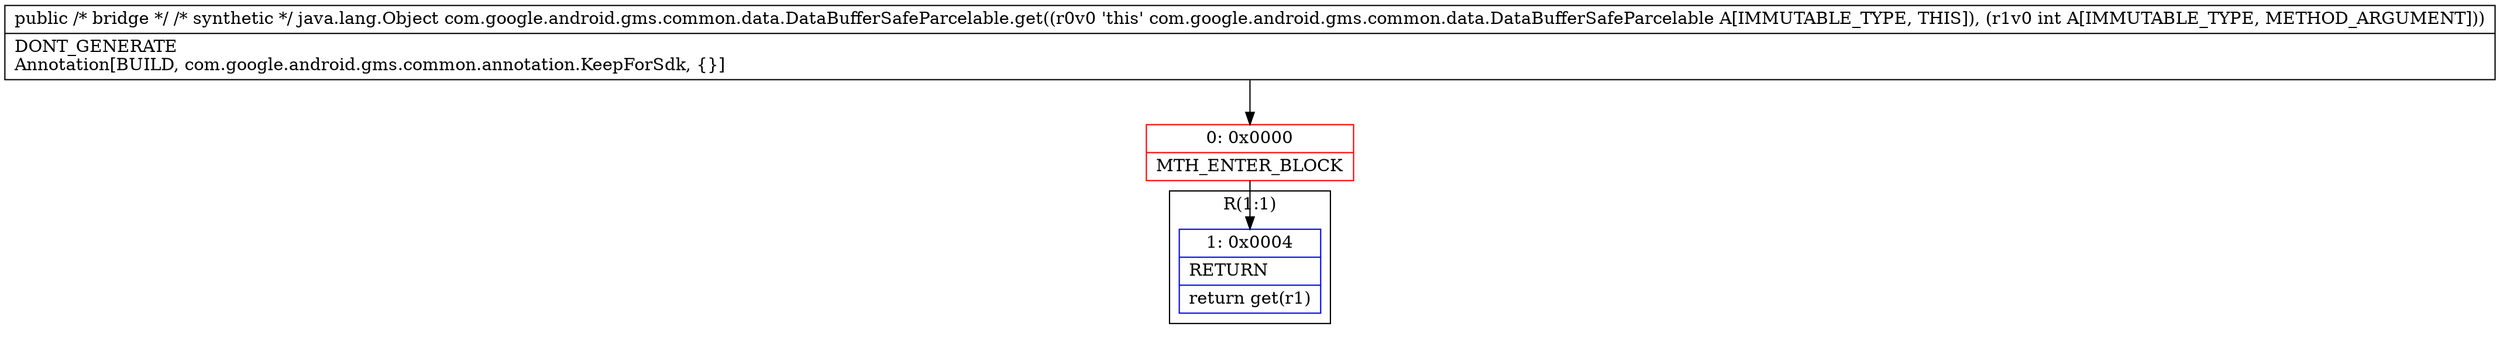 digraph "CFG forcom.google.android.gms.common.data.DataBufferSafeParcelable.get(I)Ljava\/lang\/Object;" {
subgraph cluster_Region_1577805098 {
label = "R(1:1)";
node [shape=record,color=blue];
Node_1 [shape=record,label="{1\:\ 0x0004|RETURN\l|return get(r1)\l}"];
}
Node_0 [shape=record,color=red,label="{0\:\ 0x0000|MTH_ENTER_BLOCK\l}"];
MethodNode[shape=record,label="{public \/* bridge *\/ \/* synthetic *\/ java.lang.Object com.google.android.gms.common.data.DataBufferSafeParcelable.get((r0v0 'this' com.google.android.gms.common.data.DataBufferSafeParcelable A[IMMUTABLE_TYPE, THIS]), (r1v0 int A[IMMUTABLE_TYPE, METHOD_ARGUMENT]))  | DONT_GENERATE\lAnnotation[BUILD, com.google.android.gms.common.annotation.KeepForSdk, \{\}]\l}"];
MethodNode -> Node_0;
Node_0 -> Node_1;
}

